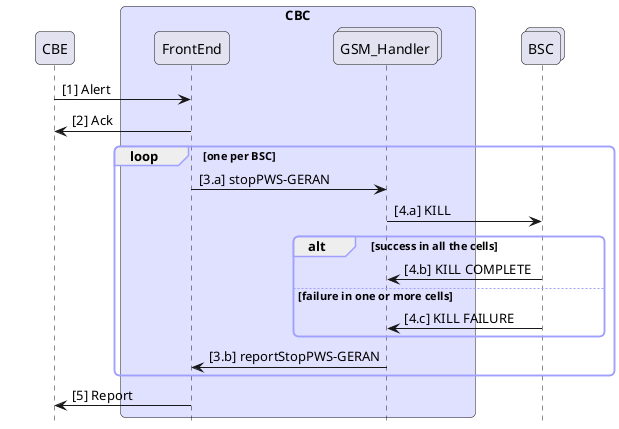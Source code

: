 @startuml
hide footbox
skinparam Shadowing false
skinparam BackgroundColor transparent
skinparam SequenceGroupBodyBackgroundColor transparent
skinparam roundcorner 10
skinparam ParticipantPadding 30
skinparam BoxPadding 10
skinparam SequenceGroupBorderColor #a0a0ff

participant CBE as cbe
box "CBC" #e0e0ff
participant FrontEnd as fe
collections GSM_Handler as handlers
end box
collections BSC as bsc

cbe -> fe: [1] Alert
fe -> cbe: [2] Ack
loop one per BSC
    fe -> handlers: [3.a] stopPWS-GERAN
    handlers -> bsc: [4.a] KILL
    alt success in all the cells
        bsc -> handlers: [4.b] KILL COMPLETE
    else failure in one or more cells
        bsc -> handlers: [4.c] KILL FAILURE
    end
    handlers -> fe: [3.b] reportStopPWS-GERAN
end
fe -> cbe: [5] Report
@enduml
